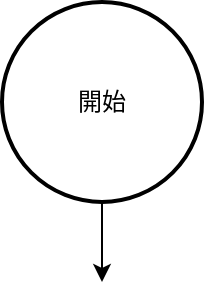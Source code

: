 <mxfile version="17.4.5" type="device"><diagram id="iBJVwZ2sCSTlcTQbqCqu" name="Page-1"><mxGraphModel dx="868" dy="450" grid="1" gridSize="10" guides="1" tooltips="1" connect="1" arrows="1" fold="1" page="1" pageScale="1" pageWidth="827" pageHeight="1169" math="0" shadow="0"><root><mxCell id="0"/><mxCell id="1" parent="0"/><mxCell id="naPXMTNuNBkY-QSXdTM8-2" value="開始" style="strokeWidth=2;html=1;shape=mxgraph.flowchart.start_2;whiteSpace=wrap;" vertex="1" parent="1"><mxGeometry x="364" y="40" width="100" height="100" as="geometry"/></mxCell><mxCell id="naPXMTNuNBkY-QSXdTM8-3" value="" style="endArrow=classic;html=1;rounded=0;exitX=0.5;exitY=1;exitDx=0;exitDy=0;exitPerimeter=0;" edge="1" parent="1" source="naPXMTNuNBkY-QSXdTM8-2"><mxGeometry width="50" height="50" relative="1" as="geometry"><mxPoint x="390" y="340" as="sourcePoint"/><mxPoint x="414" y="180" as="targetPoint"/></mxGeometry></mxCell></root></mxGraphModel></diagram></mxfile>
